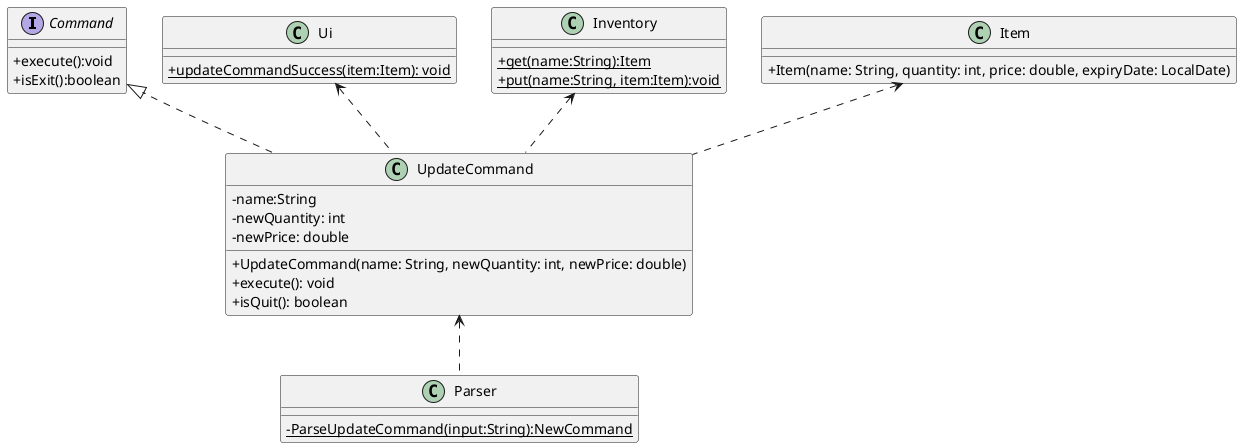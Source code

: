 @startuml
'https://plantuml.com/class-diagram
skinparam classAttributeIconSize 0

interface Command
class Ui
class Inventory
class Item
class UpdateCommand
class Parser

UpdateCommand <.. Parser
Command <|.. UpdateCommand
Ui <.. UpdateCommand
Inventory <.. UpdateCommand
Item <.. UpdateCommand

interface Command {
    +execute():void
    +isExit():boolean
}

class UpdateCommand {
    -name:String
    -newQuantity: int
    -newPrice: double
    +UpdateCommand(name: String, newQuantity: int, newPrice: double)
    +execute(): void
    +isQuit(): boolean
}

class Item {
    +Item(name: String, quantity: int, price: double, expiryDate: LocalDate)
}

class Ui {
    {static}+updateCommandSuccess(item:Item): void
}

class Parser {
    {static}-ParseUpdateCommand(input:String):NewCommand
}

class Inventory {
    {static}+get(name:String):Item
    {static}+put(name:String, item:Item):void
}

@enduml

@startuml
hide footbox
participant "SuperTracker" as SuperTracker <<class>> #f5e3a9
participant ":UpdateCommand" as UpdateCommand #cbf7f4
participant "Inventory" as Inventory <<class>> #d5eac2
participant "Ui" as Ui <<class>> #e5c2ea
participant "oldItem:Item" as Item #fbffb2

SuperTracker -> UpdateCommand : execute()
activate UpdateCommand #cbf7f4

UpdateCommand -> Inventory : get(name:String)
activate Inventory #d5eac2
Inventory --> UpdateCommand : oldItem:Item
deactivate Inventory

alt newQuantity == -1
    UpdateCommand -> Item: getQuantity()
    activate Item #fbffb2
    Item --> UpdateCommand: oldItemQuantity
    deactivate Item
    UpdateCommand -> UpdateCommand: newQuantity = oldItemQuantity
end
alt newPrice == -1
    UpdateCommand -> Item: getPrice()
    activate Item #fbffb2
    Item --> UpdateCommand: oldItemPrice
    deactivate Item
    UpdateCommand -> UpdateCommand: newPrice = oldItemPrice
end

UpdateCommand -> Inventory : put(name:String, item:Item)
activate Inventory #d5eac2
Inventory --> UpdateCommand
deactivate Inventory

UpdateCommand -> Ui : updateCommandSuccess(item:Item)
activate Ui #e5c2ea
Ui --> UpdateCommand
deactivate Ui

@enduml